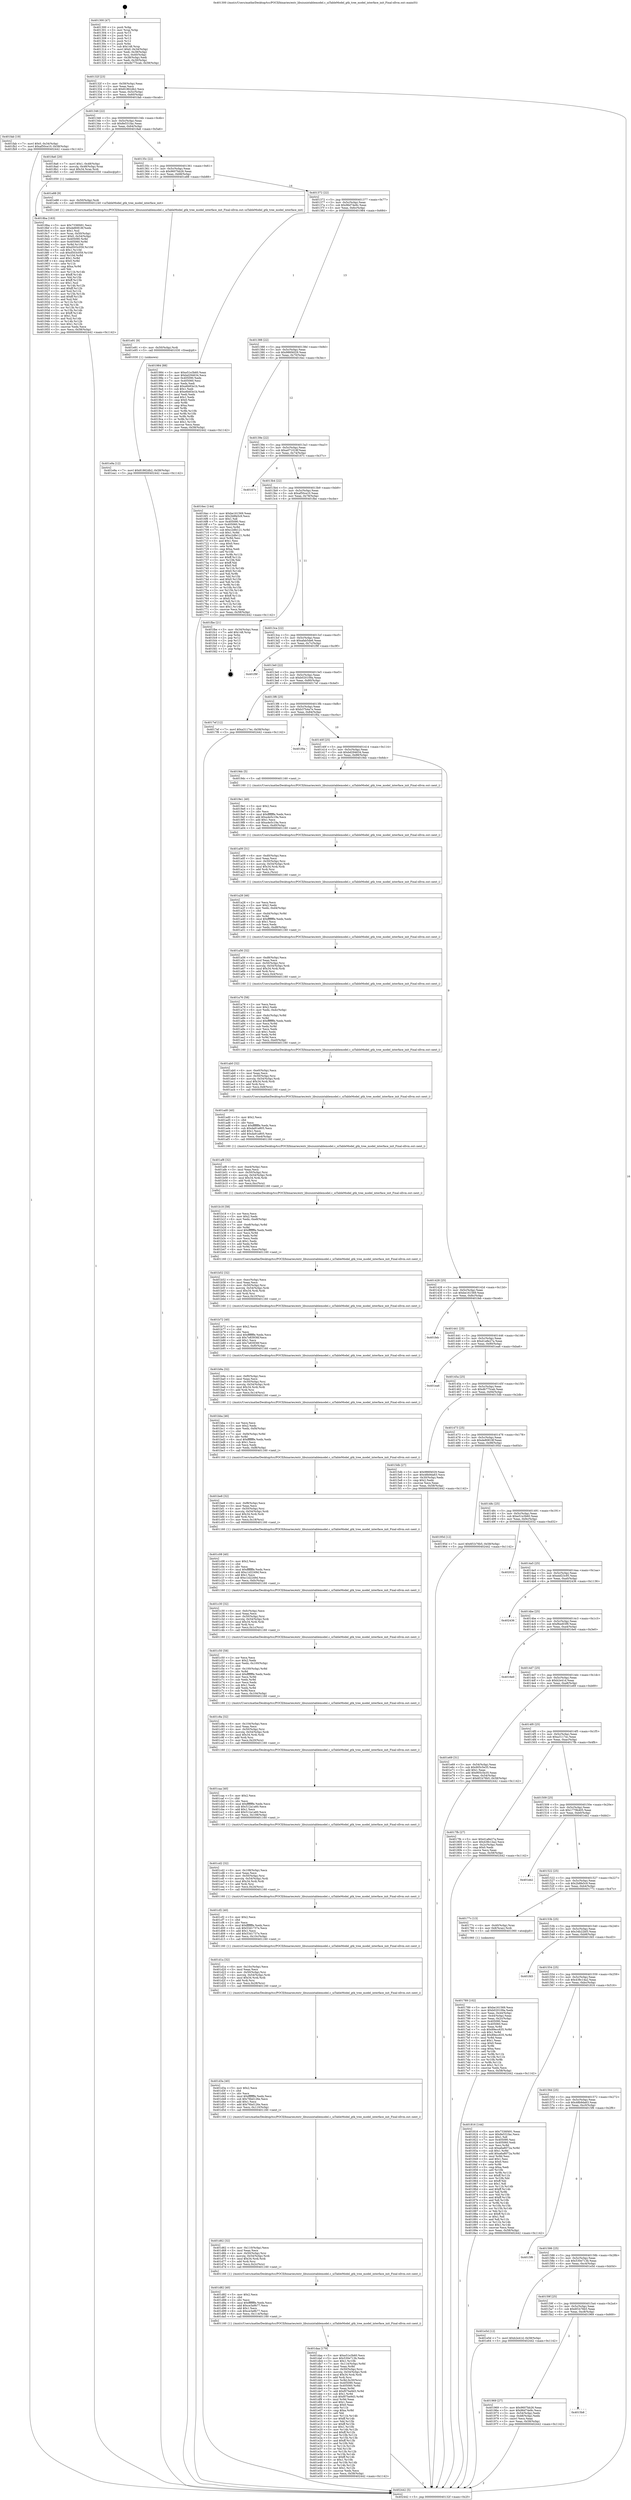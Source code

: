 digraph "0x401300" {
  label = "0x401300 (/mnt/c/Users/mathe/Desktop/tcc/POCII/binaries/extr_libuiunixtablemodel.c_uiTableModel_gtk_tree_model_interface_init_Final-ollvm.out::main(0))"
  labelloc = "t"
  node[shape=record]

  Entry [label="",width=0.3,height=0.3,shape=circle,fillcolor=black,style=filled]
  "0x40132f" [label="{
     0x40132f [23]\l
     | [instrs]\l
     &nbsp;&nbsp;0x40132f \<+3\>: mov -0x58(%rbp),%eax\l
     &nbsp;&nbsp;0x401332 \<+2\>: mov %eax,%ecx\l
     &nbsp;&nbsp;0x401334 \<+6\>: sub $0x81862db2,%ecx\l
     &nbsp;&nbsp;0x40133a \<+3\>: mov %eax,-0x5c(%rbp)\l
     &nbsp;&nbsp;0x40133d \<+3\>: mov %ecx,-0x60(%rbp)\l
     &nbsp;&nbsp;0x401340 \<+6\>: je 0000000000401fab \<main+0xcab\>\l
  }"]
  "0x401fab" [label="{
     0x401fab [19]\l
     | [instrs]\l
     &nbsp;&nbsp;0x401fab \<+7\>: movl $0x0,-0x34(%rbp)\l
     &nbsp;&nbsp;0x401fb2 \<+7\>: movl $0xaf50ce10,-0x58(%rbp)\l
     &nbsp;&nbsp;0x401fb9 \<+5\>: jmp 0000000000402442 \<main+0x1142\>\l
  }"]
  "0x401346" [label="{
     0x401346 [22]\l
     | [instrs]\l
     &nbsp;&nbsp;0x401346 \<+5\>: jmp 000000000040134b \<main+0x4b\>\l
     &nbsp;&nbsp;0x40134b \<+3\>: mov -0x5c(%rbp),%eax\l
     &nbsp;&nbsp;0x40134e \<+5\>: sub $0x8e531fac,%eax\l
     &nbsp;&nbsp;0x401353 \<+3\>: mov %eax,-0x64(%rbp)\l
     &nbsp;&nbsp;0x401356 \<+6\>: je 00000000004018a6 \<main+0x5a6\>\l
  }"]
  Exit [label="",width=0.3,height=0.3,shape=circle,fillcolor=black,style=filled,peripheries=2]
  "0x4018a6" [label="{
     0x4018a6 [20]\l
     | [instrs]\l
     &nbsp;&nbsp;0x4018a6 \<+7\>: movl $0x1,-0x48(%rbp)\l
     &nbsp;&nbsp;0x4018ad \<+4\>: movslq -0x48(%rbp),%rax\l
     &nbsp;&nbsp;0x4018b1 \<+4\>: imul $0x34,%rax,%rdi\l
     &nbsp;&nbsp;0x4018b5 \<+5\>: call 0000000000401050 \<malloc@plt\>\l
     | [calls]\l
     &nbsp;&nbsp;0x401050 \{1\} (unknown)\l
  }"]
  "0x40135c" [label="{
     0x40135c [22]\l
     | [instrs]\l
     &nbsp;&nbsp;0x40135c \<+5\>: jmp 0000000000401361 \<main+0x61\>\l
     &nbsp;&nbsp;0x401361 \<+3\>: mov -0x5c(%rbp),%eax\l
     &nbsp;&nbsp;0x401364 \<+5\>: sub $0x9607bb26,%eax\l
     &nbsp;&nbsp;0x401369 \<+3\>: mov %eax,-0x68(%rbp)\l
     &nbsp;&nbsp;0x40136c \<+6\>: je 0000000000401e88 \<main+0xb88\>\l
  }"]
  "0x401e9a" [label="{
     0x401e9a [12]\l
     | [instrs]\l
     &nbsp;&nbsp;0x401e9a \<+7\>: movl $0x81862db2,-0x58(%rbp)\l
     &nbsp;&nbsp;0x401ea1 \<+5\>: jmp 0000000000402442 \<main+0x1142\>\l
  }"]
  "0x401e88" [label="{
     0x401e88 [9]\l
     | [instrs]\l
     &nbsp;&nbsp;0x401e88 \<+4\>: mov -0x50(%rbp),%rdi\l
     &nbsp;&nbsp;0x401e8c \<+5\>: call 0000000000401240 \<uiTableModel_gtk_tree_model_interface_init\>\l
     | [calls]\l
     &nbsp;&nbsp;0x401240 \{1\} (/mnt/c/Users/mathe/Desktop/tcc/POCII/binaries/extr_libuiunixtablemodel.c_uiTableModel_gtk_tree_model_interface_init_Final-ollvm.out::uiTableModel_gtk_tree_model_interface_init)\l
  }"]
  "0x401372" [label="{
     0x401372 [22]\l
     | [instrs]\l
     &nbsp;&nbsp;0x401372 \<+5\>: jmp 0000000000401377 \<main+0x77\>\l
     &nbsp;&nbsp;0x401377 \<+3\>: mov -0x5c(%rbp),%eax\l
     &nbsp;&nbsp;0x40137a \<+5\>: sub $0x96d74e9c,%eax\l
     &nbsp;&nbsp;0x40137f \<+3\>: mov %eax,-0x6c(%rbp)\l
     &nbsp;&nbsp;0x401382 \<+6\>: je 0000000000401984 \<main+0x684\>\l
  }"]
  "0x401e91" [label="{
     0x401e91 [9]\l
     | [instrs]\l
     &nbsp;&nbsp;0x401e91 \<+4\>: mov -0x50(%rbp),%rdi\l
     &nbsp;&nbsp;0x401e95 \<+5\>: call 0000000000401030 \<free@plt\>\l
     | [calls]\l
     &nbsp;&nbsp;0x401030 \{1\} (unknown)\l
  }"]
  "0x401984" [label="{
     0x401984 [88]\l
     | [instrs]\l
     &nbsp;&nbsp;0x401984 \<+5\>: mov $0xe51e3b60,%eax\l
     &nbsp;&nbsp;0x401989 \<+5\>: mov $0xbd294634,%ecx\l
     &nbsp;&nbsp;0x40198e \<+7\>: mov 0x405090,%edx\l
     &nbsp;&nbsp;0x401995 \<+7\>: mov 0x405060,%esi\l
     &nbsp;&nbsp;0x40199c \<+2\>: mov %edx,%edi\l
     &nbsp;&nbsp;0x40199e \<+6\>: add $0xe6b83e1b,%edi\l
     &nbsp;&nbsp;0x4019a4 \<+3\>: sub $0x1,%edi\l
     &nbsp;&nbsp;0x4019a7 \<+6\>: sub $0xe6b83e1b,%edi\l
     &nbsp;&nbsp;0x4019ad \<+3\>: imul %edi,%edx\l
     &nbsp;&nbsp;0x4019b0 \<+3\>: and $0x1,%edx\l
     &nbsp;&nbsp;0x4019b3 \<+3\>: cmp $0x0,%edx\l
     &nbsp;&nbsp;0x4019b6 \<+4\>: sete %r8b\l
     &nbsp;&nbsp;0x4019ba \<+3\>: cmp $0xa,%esi\l
     &nbsp;&nbsp;0x4019bd \<+4\>: setl %r9b\l
     &nbsp;&nbsp;0x4019c1 \<+3\>: mov %r8b,%r10b\l
     &nbsp;&nbsp;0x4019c4 \<+3\>: and %r9b,%r10b\l
     &nbsp;&nbsp;0x4019c7 \<+3\>: xor %r9b,%r8b\l
     &nbsp;&nbsp;0x4019ca \<+3\>: or %r8b,%r10b\l
     &nbsp;&nbsp;0x4019cd \<+4\>: test $0x1,%r10b\l
     &nbsp;&nbsp;0x4019d1 \<+3\>: cmovne %ecx,%eax\l
     &nbsp;&nbsp;0x4019d4 \<+3\>: mov %eax,-0x58(%rbp)\l
     &nbsp;&nbsp;0x4019d7 \<+5\>: jmp 0000000000402442 \<main+0x1142\>\l
  }"]
  "0x401388" [label="{
     0x401388 [22]\l
     | [instrs]\l
     &nbsp;&nbsp;0x401388 \<+5\>: jmp 000000000040138d \<main+0x8d\>\l
     &nbsp;&nbsp;0x40138d \<+3\>: mov -0x5c(%rbp),%eax\l
     &nbsp;&nbsp;0x401390 \<+5\>: sub $0x986f4029,%eax\l
     &nbsp;&nbsp;0x401395 \<+3\>: mov %eax,-0x70(%rbp)\l
     &nbsp;&nbsp;0x401398 \<+6\>: je 00000000004016ec \<main+0x3ec\>\l
  }"]
  "0x401daa" [label="{
     0x401daa [179]\l
     | [instrs]\l
     &nbsp;&nbsp;0x401daa \<+5\>: mov $0xe51e3b60,%ecx\l
     &nbsp;&nbsp;0x401daf \<+5\>: mov $0x530e713b,%edx\l
     &nbsp;&nbsp;0x401db4 \<+3\>: mov $0x1,%r10b\l
     &nbsp;&nbsp;0x401db7 \<+7\>: mov -0x114(%rbp),%r8d\l
     &nbsp;&nbsp;0x401dbe \<+4\>: imul %eax,%r8d\l
     &nbsp;&nbsp;0x401dc2 \<+4\>: mov -0x50(%rbp),%rsi\l
     &nbsp;&nbsp;0x401dc6 \<+4\>: movslq -0x54(%rbp),%rdi\l
     &nbsp;&nbsp;0x401dca \<+4\>: imul $0x34,%rdi,%rdi\l
     &nbsp;&nbsp;0x401dce \<+3\>: add %rdi,%rsi\l
     &nbsp;&nbsp;0x401dd1 \<+4\>: mov %r8d,0x30(%rsi)\l
     &nbsp;&nbsp;0x401dd5 \<+7\>: mov 0x405090,%eax\l
     &nbsp;&nbsp;0x401ddc \<+8\>: mov 0x405060,%r8d\l
     &nbsp;&nbsp;0x401de4 \<+3\>: mov %eax,%r9d\l
     &nbsp;&nbsp;0x401de7 \<+7\>: add $0xf07be9d3,%r9d\l
     &nbsp;&nbsp;0x401dee \<+4\>: sub $0x1,%r9d\l
     &nbsp;&nbsp;0x401df2 \<+7\>: sub $0xf07be9d3,%r9d\l
     &nbsp;&nbsp;0x401df9 \<+4\>: imul %r9d,%eax\l
     &nbsp;&nbsp;0x401dfd \<+3\>: and $0x1,%eax\l
     &nbsp;&nbsp;0x401e00 \<+3\>: cmp $0x0,%eax\l
     &nbsp;&nbsp;0x401e03 \<+4\>: sete %r11b\l
     &nbsp;&nbsp;0x401e07 \<+4\>: cmp $0xa,%r8d\l
     &nbsp;&nbsp;0x401e0b \<+3\>: setl %bl\l
     &nbsp;&nbsp;0x401e0e \<+3\>: mov %r11b,%r14b\l
     &nbsp;&nbsp;0x401e11 \<+4\>: xor $0xff,%r14b\l
     &nbsp;&nbsp;0x401e15 \<+3\>: mov %bl,%r15b\l
     &nbsp;&nbsp;0x401e18 \<+4\>: xor $0xff,%r15b\l
     &nbsp;&nbsp;0x401e1c \<+4\>: xor $0x1,%r10b\l
     &nbsp;&nbsp;0x401e20 \<+3\>: mov %r14b,%r12b\l
     &nbsp;&nbsp;0x401e23 \<+4\>: and $0xff,%r12b\l
     &nbsp;&nbsp;0x401e27 \<+3\>: and %r10b,%r11b\l
     &nbsp;&nbsp;0x401e2a \<+3\>: mov %r15b,%r13b\l
     &nbsp;&nbsp;0x401e2d \<+4\>: and $0xff,%r13b\l
     &nbsp;&nbsp;0x401e31 \<+3\>: and %r10b,%bl\l
     &nbsp;&nbsp;0x401e34 \<+3\>: or %r11b,%r12b\l
     &nbsp;&nbsp;0x401e37 \<+3\>: or %bl,%r13b\l
     &nbsp;&nbsp;0x401e3a \<+3\>: xor %r13b,%r12b\l
     &nbsp;&nbsp;0x401e3d \<+3\>: or %r15b,%r14b\l
     &nbsp;&nbsp;0x401e40 \<+4\>: xor $0xff,%r14b\l
     &nbsp;&nbsp;0x401e44 \<+4\>: or $0x1,%r10b\l
     &nbsp;&nbsp;0x401e48 \<+3\>: and %r10b,%r14b\l
     &nbsp;&nbsp;0x401e4b \<+3\>: or %r14b,%r12b\l
     &nbsp;&nbsp;0x401e4e \<+4\>: test $0x1,%r12b\l
     &nbsp;&nbsp;0x401e52 \<+3\>: cmovne %edx,%ecx\l
     &nbsp;&nbsp;0x401e55 \<+3\>: mov %ecx,-0x58(%rbp)\l
     &nbsp;&nbsp;0x401e58 \<+5\>: jmp 0000000000402442 \<main+0x1142\>\l
  }"]
  "0x4016ec" [label="{
     0x4016ec [144]\l
     | [instrs]\l
     &nbsp;&nbsp;0x4016ec \<+5\>: mov $0xbe161569,%eax\l
     &nbsp;&nbsp;0x4016f1 \<+5\>: mov $0x2b8fe5c9,%ecx\l
     &nbsp;&nbsp;0x4016f6 \<+2\>: mov $0x1,%dl\l
     &nbsp;&nbsp;0x4016f8 \<+7\>: mov 0x405090,%esi\l
     &nbsp;&nbsp;0x4016ff \<+7\>: mov 0x405060,%edi\l
     &nbsp;&nbsp;0x401706 \<+3\>: mov %esi,%r8d\l
     &nbsp;&nbsp;0x401709 \<+7\>: sub $0xc2dfe121,%r8d\l
     &nbsp;&nbsp;0x401710 \<+4\>: sub $0x1,%r8d\l
     &nbsp;&nbsp;0x401714 \<+7\>: add $0xc2dfe121,%r8d\l
     &nbsp;&nbsp;0x40171b \<+4\>: imul %r8d,%esi\l
     &nbsp;&nbsp;0x40171f \<+3\>: and $0x1,%esi\l
     &nbsp;&nbsp;0x401722 \<+3\>: cmp $0x0,%esi\l
     &nbsp;&nbsp;0x401725 \<+4\>: sete %r9b\l
     &nbsp;&nbsp;0x401729 \<+3\>: cmp $0xa,%edi\l
     &nbsp;&nbsp;0x40172c \<+4\>: setl %r10b\l
     &nbsp;&nbsp;0x401730 \<+3\>: mov %r9b,%r11b\l
     &nbsp;&nbsp;0x401733 \<+4\>: xor $0xff,%r11b\l
     &nbsp;&nbsp;0x401737 \<+3\>: mov %r10b,%bl\l
     &nbsp;&nbsp;0x40173a \<+3\>: xor $0xff,%bl\l
     &nbsp;&nbsp;0x40173d \<+3\>: xor $0x0,%dl\l
     &nbsp;&nbsp;0x401740 \<+3\>: mov %r11b,%r14b\l
     &nbsp;&nbsp;0x401743 \<+4\>: and $0x0,%r14b\l
     &nbsp;&nbsp;0x401747 \<+3\>: and %dl,%r9b\l
     &nbsp;&nbsp;0x40174a \<+3\>: mov %bl,%r15b\l
     &nbsp;&nbsp;0x40174d \<+4\>: and $0x0,%r15b\l
     &nbsp;&nbsp;0x401751 \<+3\>: and %dl,%r10b\l
     &nbsp;&nbsp;0x401754 \<+3\>: or %r9b,%r14b\l
     &nbsp;&nbsp;0x401757 \<+3\>: or %r10b,%r15b\l
     &nbsp;&nbsp;0x40175a \<+3\>: xor %r15b,%r14b\l
     &nbsp;&nbsp;0x40175d \<+3\>: or %bl,%r11b\l
     &nbsp;&nbsp;0x401760 \<+4\>: xor $0xff,%r11b\l
     &nbsp;&nbsp;0x401764 \<+3\>: or $0x0,%dl\l
     &nbsp;&nbsp;0x401767 \<+3\>: and %dl,%r11b\l
     &nbsp;&nbsp;0x40176a \<+3\>: or %r11b,%r14b\l
     &nbsp;&nbsp;0x40176d \<+4\>: test $0x1,%r14b\l
     &nbsp;&nbsp;0x401771 \<+3\>: cmovne %ecx,%eax\l
     &nbsp;&nbsp;0x401774 \<+3\>: mov %eax,-0x58(%rbp)\l
     &nbsp;&nbsp;0x401777 \<+5\>: jmp 0000000000402442 \<main+0x1142\>\l
  }"]
  "0x40139e" [label="{
     0x40139e [22]\l
     | [instrs]\l
     &nbsp;&nbsp;0x40139e \<+5\>: jmp 00000000004013a3 \<main+0xa3\>\l
     &nbsp;&nbsp;0x4013a3 \<+3\>: mov -0x5c(%rbp),%eax\l
     &nbsp;&nbsp;0x4013a6 \<+5\>: sub $0xa071018f,%eax\l
     &nbsp;&nbsp;0x4013ab \<+3\>: mov %eax,-0x74(%rbp)\l
     &nbsp;&nbsp;0x4013ae \<+6\>: je 000000000040167c \<main+0x37c\>\l
  }"]
  "0x401d82" [label="{
     0x401d82 [40]\l
     | [instrs]\l
     &nbsp;&nbsp;0x401d82 \<+5\>: mov $0x2,%ecx\l
     &nbsp;&nbsp;0x401d87 \<+1\>: cltd\l
     &nbsp;&nbsp;0x401d88 \<+2\>: idiv %ecx\l
     &nbsp;&nbsp;0x401d8a \<+6\>: imul $0xfffffffe,%edx,%ecx\l
     &nbsp;&nbsp;0x401d90 \<+6\>: add $0xce3a9b77,%ecx\l
     &nbsp;&nbsp;0x401d96 \<+3\>: add $0x1,%ecx\l
     &nbsp;&nbsp;0x401d99 \<+6\>: sub $0xce3a9b77,%ecx\l
     &nbsp;&nbsp;0x401d9f \<+6\>: mov %ecx,-0x114(%rbp)\l
     &nbsp;&nbsp;0x401da5 \<+5\>: call 0000000000401160 \<next_i\>\l
     | [calls]\l
     &nbsp;&nbsp;0x401160 \{1\} (/mnt/c/Users/mathe/Desktop/tcc/POCII/binaries/extr_libuiunixtablemodel.c_uiTableModel_gtk_tree_model_interface_init_Final-ollvm.out::next_i)\l
  }"]
  "0x40167c" [label="{
     0x40167c\l
  }", style=dashed]
  "0x4013b4" [label="{
     0x4013b4 [22]\l
     | [instrs]\l
     &nbsp;&nbsp;0x4013b4 \<+5\>: jmp 00000000004013b9 \<main+0xb9\>\l
     &nbsp;&nbsp;0x4013b9 \<+3\>: mov -0x5c(%rbp),%eax\l
     &nbsp;&nbsp;0x4013bc \<+5\>: sub $0xaf50ce10,%eax\l
     &nbsp;&nbsp;0x4013c1 \<+3\>: mov %eax,-0x78(%rbp)\l
     &nbsp;&nbsp;0x4013c4 \<+6\>: je 0000000000401fbe \<main+0xcbe\>\l
  }"]
  "0x401d62" [label="{
     0x401d62 [32]\l
     | [instrs]\l
     &nbsp;&nbsp;0x401d62 \<+6\>: mov -0x110(%rbp),%ecx\l
     &nbsp;&nbsp;0x401d68 \<+3\>: imul %eax,%ecx\l
     &nbsp;&nbsp;0x401d6b \<+4\>: mov -0x50(%rbp),%rsi\l
     &nbsp;&nbsp;0x401d6f \<+4\>: movslq -0x54(%rbp),%rdi\l
     &nbsp;&nbsp;0x401d73 \<+4\>: imul $0x34,%rdi,%rdi\l
     &nbsp;&nbsp;0x401d77 \<+3\>: add %rdi,%rsi\l
     &nbsp;&nbsp;0x401d7a \<+3\>: mov %ecx,0x2c(%rsi)\l
     &nbsp;&nbsp;0x401d7d \<+5\>: call 0000000000401160 \<next_i\>\l
     | [calls]\l
     &nbsp;&nbsp;0x401160 \{1\} (/mnt/c/Users/mathe/Desktop/tcc/POCII/binaries/extr_libuiunixtablemodel.c_uiTableModel_gtk_tree_model_interface_init_Final-ollvm.out::next_i)\l
  }"]
  "0x401fbe" [label="{
     0x401fbe [21]\l
     | [instrs]\l
     &nbsp;&nbsp;0x401fbe \<+3\>: mov -0x34(%rbp),%eax\l
     &nbsp;&nbsp;0x401fc1 \<+7\>: add $0x148,%rsp\l
     &nbsp;&nbsp;0x401fc8 \<+1\>: pop %rbx\l
     &nbsp;&nbsp;0x401fc9 \<+2\>: pop %r12\l
     &nbsp;&nbsp;0x401fcb \<+2\>: pop %r13\l
     &nbsp;&nbsp;0x401fcd \<+2\>: pop %r14\l
     &nbsp;&nbsp;0x401fcf \<+2\>: pop %r15\l
     &nbsp;&nbsp;0x401fd1 \<+1\>: pop %rbp\l
     &nbsp;&nbsp;0x401fd2 \<+1\>: ret\l
  }"]
  "0x4013ca" [label="{
     0x4013ca [22]\l
     | [instrs]\l
     &nbsp;&nbsp;0x4013ca \<+5\>: jmp 00000000004013cf \<main+0xcf\>\l
     &nbsp;&nbsp;0x4013cf \<+3\>: mov -0x5c(%rbp),%eax\l
     &nbsp;&nbsp;0x4013d2 \<+5\>: sub $0xafab5de6,%eax\l
     &nbsp;&nbsp;0x4013d7 \<+3\>: mov %eax,-0x7c(%rbp)\l
     &nbsp;&nbsp;0x4013da \<+6\>: je 0000000000401f9f \<main+0xc9f\>\l
  }"]
  "0x401d3a" [label="{
     0x401d3a [40]\l
     | [instrs]\l
     &nbsp;&nbsp;0x401d3a \<+5\>: mov $0x2,%ecx\l
     &nbsp;&nbsp;0x401d3f \<+1\>: cltd\l
     &nbsp;&nbsp;0x401d40 \<+2\>: idiv %ecx\l
     &nbsp;&nbsp;0x401d42 \<+6\>: imul $0xfffffffe,%edx,%ecx\l
     &nbsp;&nbsp;0x401d48 \<+6\>: sub $0x76bd126e,%ecx\l
     &nbsp;&nbsp;0x401d4e \<+3\>: add $0x1,%ecx\l
     &nbsp;&nbsp;0x401d51 \<+6\>: add $0x76bd126e,%ecx\l
     &nbsp;&nbsp;0x401d57 \<+6\>: mov %ecx,-0x110(%rbp)\l
     &nbsp;&nbsp;0x401d5d \<+5\>: call 0000000000401160 \<next_i\>\l
     | [calls]\l
     &nbsp;&nbsp;0x401160 \{1\} (/mnt/c/Users/mathe/Desktop/tcc/POCII/binaries/extr_libuiunixtablemodel.c_uiTableModel_gtk_tree_model_interface_init_Final-ollvm.out::next_i)\l
  }"]
  "0x401f9f" [label="{
     0x401f9f\l
  }", style=dashed]
  "0x4013e0" [label="{
     0x4013e0 [22]\l
     | [instrs]\l
     &nbsp;&nbsp;0x4013e0 \<+5\>: jmp 00000000004013e5 \<main+0xe5\>\l
     &nbsp;&nbsp;0x4013e5 \<+3\>: mov -0x5c(%rbp),%eax\l
     &nbsp;&nbsp;0x4013e8 \<+5\>: sub $0xb020109a,%eax\l
     &nbsp;&nbsp;0x4013ed \<+3\>: mov %eax,-0x80(%rbp)\l
     &nbsp;&nbsp;0x4013f0 \<+6\>: je 00000000004017ef \<main+0x4ef\>\l
  }"]
  "0x401d1a" [label="{
     0x401d1a [32]\l
     | [instrs]\l
     &nbsp;&nbsp;0x401d1a \<+6\>: mov -0x10c(%rbp),%ecx\l
     &nbsp;&nbsp;0x401d20 \<+3\>: imul %eax,%ecx\l
     &nbsp;&nbsp;0x401d23 \<+4\>: mov -0x50(%rbp),%rsi\l
     &nbsp;&nbsp;0x401d27 \<+4\>: movslq -0x54(%rbp),%rdi\l
     &nbsp;&nbsp;0x401d2b \<+4\>: imul $0x34,%rdi,%rdi\l
     &nbsp;&nbsp;0x401d2f \<+3\>: add %rdi,%rsi\l
     &nbsp;&nbsp;0x401d32 \<+3\>: mov %ecx,0x28(%rsi)\l
     &nbsp;&nbsp;0x401d35 \<+5\>: call 0000000000401160 \<next_i\>\l
     | [calls]\l
     &nbsp;&nbsp;0x401160 \{1\} (/mnt/c/Users/mathe/Desktop/tcc/POCII/binaries/extr_libuiunixtablemodel.c_uiTableModel_gtk_tree_model_interface_init_Final-ollvm.out::next_i)\l
  }"]
  "0x4017ef" [label="{
     0x4017ef [12]\l
     | [instrs]\l
     &nbsp;&nbsp;0x4017ef \<+7\>: movl $0xa3117ec,-0x58(%rbp)\l
     &nbsp;&nbsp;0x4017f6 \<+5\>: jmp 0000000000402442 \<main+0x1142\>\l
  }"]
  "0x4013f6" [label="{
     0x4013f6 [25]\l
     | [instrs]\l
     &nbsp;&nbsp;0x4013f6 \<+5\>: jmp 00000000004013fb \<main+0xfb\>\l
     &nbsp;&nbsp;0x4013fb \<+3\>: mov -0x5c(%rbp),%eax\l
     &nbsp;&nbsp;0x4013fe \<+5\>: sub $0xb37b4a7e,%eax\l
     &nbsp;&nbsp;0x401403 \<+6\>: mov %eax,-0x84(%rbp)\l
     &nbsp;&nbsp;0x401409 \<+6\>: je 0000000000401f0a \<main+0xc0a\>\l
  }"]
  "0x401cf2" [label="{
     0x401cf2 [40]\l
     | [instrs]\l
     &nbsp;&nbsp;0x401cf2 \<+5\>: mov $0x2,%ecx\l
     &nbsp;&nbsp;0x401cf7 \<+1\>: cltd\l
     &nbsp;&nbsp;0x401cf8 \<+2\>: idiv %ecx\l
     &nbsp;&nbsp;0x401cfa \<+6\>: imul $0xfffffffe,%edx,%ecx\l
     &nbsp;&nbsp;0x401d00 \<+6\>: sub $0x53d1737e,%ecx\l
     &nbsp;&nbsp;0x401d06 \<+3\>: add $0x1,%ecx\l
     &nbsp;&nbsp;0x401d09 \<+6\>: add $0x53d1737e,%ecx\l
     &nbsp;&nbsp;0x401d0f \<+6\>: mov %ecx,-0x10c(%rbp)\l
     &nbsp;&nbsp;0x401d15 \<+5\>: call 0000000000401160 \<next_i\>\l
     | [calls]\l
     &nbsp;&nbsp;0x401160 \{1\} (/mnt/c/Users/mathe/Desktop/tcc/POCII/binaries/extr_libuiunixtablemodel.c_uiTableModel_gtk_tree_model_interface_init_Final-ollvm.out::next_i)\l
  }"]
  "0x401f0a" [label="{
     0x401f0a\l
  }", style=dashed]
  "0x40140f" [label="{
     0x40140f [25]\l
     | [instrs]\l
     &nbsp;&nbsp;0x40140f \<+5\>: jmp 0000000000401414 \<main+0x114\>\l
     &nbsp;&nbsp;0x401414 \<+3\>: mov -0x5c(%rbp),%eax\l
     &nbsp;&nbsp;0x401417 \<+5\>: sub $0xbd294634,%eax\l
     &nbsp;&nbsp;0x40141c \<+6\>: mov %eax,-0x88(%rbp)\l
     &nbsp;&nbsp;0x401422 \<+6\>: je 00000000004019dc \<main+0x6dc\>\l
  }"]
  "0x401cd2" [label="{
     0x401cd2 [32]\l
     | [instrs]\l
     &nbsp;&nbsp;0x401cd2 \<+6\>: mov -0x108(%rbp),%ecx\l
     &nbsp;&nbsp;0x401cd8 \<+3\>: imul %eax,%ecx\l
     &nbsp;&nbsp;0x401cdb \<+4\>: mov -0x50(%rbp),%rsi\l
     &nbsp;&nbsp;0x401cdf \<+4\>: movslq -0x54(%rbp),%rdi\l
     &nbsp;&nbsp;0x401ce3 \<+4\>: imul $0x34,%rdi,%rdi\l
     &nbsp;&nbsp;0x401ce7 \<+3\>: add %rdi,%rsi\l
     &nbsp;&nbsp;0x401cea \<+3\>: mov %ecx,0x24(%rsi)\l
     &nbsp;&nbsp;0x401ced \<+5\>: call 0000000000401160 \<next_i\>\l
     | [calls]\l
     &nbsp;&nbsp;0x401160 \{1\} (/mnt/c/Users/mathe/Desktop/tcc/POCII/binaries/extr_libuiunixtablemodel.c_uiTableModel_gtk_tree_model_interface_init_Final-ollvm.out::next_i)\l
  }"]
  "0x4019dc" [label="{
     0x4019dc [5]\l
     | [instrs]\l
     &nbsp;&nbsp;0x4019dc \<+5\>: call 0000000000401160 \<next_i\>\l
     | [calls]\l
     &nbsp;&nbsp;0x401160 \{1\} (/mnt/c/Users/mathe/Desktop/tcc/POCII/binaries/extr_libuiunixtablemodel.c_uiTableModel_gtk_tree_model_interface_init_Final-ollvm.out::next_i)\l
  }"]
  "0x401428" [label="{
     0x401428 [25]\l
     | [instrs]\l
     &nbsp;&nbsp;0x401428 \<+5\>: jmp 000000000040142d \<main+0x12d\>\l
     &nbsp;&nbsp;0x40142d \<+3\>: mov -0x5c(%rbp),%eax\l
     &nbsp;&nbsp;0x401430 \<+5\>: sub $0xbe161569,%eax\l
     &nbsp;&nbsp;0x401435 \<+6\>: mov %eax,-0x8c(%rbp)\l
     &nbsp;&nbsp;0x40143b \<+6\>: je 0000000000401feb \<main+0xceb\>\l
  }"]
  "0x401caa" [label="{
     0x401caa [40]\l
     | [instrs]\l
     &nbsp;&nbsp;0x401caa \<+5\>: mov $0x2,%ecx\l
     &nbsp;&nbsp;0x401caf \<+1\>: cltd\l
     &nbsp;&nbsp;0x401cb0 \<+2\>: idiv %ecx\l
     &nbsp;&nbsp;0x401cb2 \<+6\>: imul $0xfffffffe,%edx,%ecx\l
     &nbsp;&nbsp;0x401cb8 \<+6\>: sub $0x512a1a60,%ecx\l
     &nbsp;&nbsp;0x401cbe \<+3\>: add $0x1,%ecx\l
     &nbsp;&nbsp;0x401cc1 \<+6\>: add $0x512a1a60,%ecx\l
     &nbsp;&nbsp;0x401cc7 \<+6\>: mov %ecx,-0x108(%rbp)\l
     &nbsp;&nbsp;0x401ccd \<+5\>: call 0000000000401160 \<next_i\>\l
     | [calls]\l
     &nbsp;&nbsp;0x401160 \{1\} (/mnt/c/Users/mathe/Desktop/tcc/POCII/binaries/extr_libuiunixtablemodel.c_uiTableModel_gtk_tree_model_interface_init_Final-ollvm.out::next_i)\l
  }"]
  "0x401feb" [label="{
     0x401feb\l
  }", style=dashed]
  "0x401441" [label="{
     0x401441 [25]\l
     | [instrs]\l
     &nbsp;&nbsp;0x401441 \<+5\>: jmp 0000000000401446 \<main+0x146\>\l
     &nbsp;&nbsp;0x401446 \<+3\>: mov -0x5c(%rbp),%eax\l
     &nbsp;&nbsp;0x401449 \<+5\>: sub $0xd1a8e27a,%eax\l
     &nbsp;&nbsp;0x40144e \<+6\>: mov %eax,-0x90(%rbp)\l
     &nbsp;&nbsp;0x401454 \<+6\>: je 0000000000401ea6 \<main+0xba6\>\l
  }"]
  "0x401c8a" [label="{
     0x401c8a [32]\l
     | [instrs]\l
     &nbsp;&nbsp;0x401c8a \<+6\>: mov -0x104(%rbp),%ecx\l
     &nbsp;&nbsp;0x401c90 \<+3\>: imul %eax,%ecx\l
     &nbsp;&nbsp;0x401c93 \<+4\>: mov -0x50(%rbp),%rsi\l
     &nbsp;&nbsp;0x401c97 \<+4\>: movslq -0x54(%rbp),%rdi\l
     &nbsp;&nbsp;0x401c9b \<+4\>: imul $0x34,%rdi,%rdi\l
     &nbsp;&nbsp;0x401c9f \<+3\>: add %rdi,%rsi\l
     &nbsp;&nbsp;0x401ca2 \<+3\>: mov %ecx,0x20(%rsi)\l
     &nbsp;&nbsp;0x401ca5 \<+5\>: call 0000000000401160 \<next_i\>\l
     | [calls]\l
     &nbsp;&nbsp;0x401160 \{1\} (/mnt/c/Users/mathe/Desktop/tcc/POCII/binaries/extr_libuiunixtablemodel.c_uiTableModel_gtk_tree_model_interface_init_Final-ollvm.out::next_i)\l
  }"]
  "0x401ea6" [label="{
     0x401ea6\l
  }", style=dashed]
  "0x40145a" [label="{
     0x40145a [25]\l
     | [instrs]\l
     &nbsp;&nbsp;0x40145a \<+5\>: jmp 000000000040145f \<main+0x15f\>\l
     &nbsp;&nbsp;0x40145f \<+3\>: mov -0x5c(%rbp),%eax\l
     &nbsp;&nbsp;0x401462 \<+5\>: sub $0xdb775cab,%eax\l
     &nbsp;&nbsp;0x401467 \<+6\>: mov %eax,-0x94(%rbp)\l
     &nbsp;&nbsp;0x40146d \<+6\>: je 00000000004015db \<main+0x2db\>\l
  }"]
  "0x401c50" [label="{
     0x401c50 [58]\l
     | [instrs]\l
     &nbsp;&nbsp;0x401c50 \<+2\>: xor %ecx,%ecx\l
     &nbsp;&nbsp;0x401c52 \<+5\>: mov $0x2,%edx\l
     &nbsp;&nbsp;0x401c57 \<+6\>: mov %edx,-0x100(%rbp)\l
     &nbsp;&nbsp;0x401c5d \<+1\>: cltd\l
     &nbsp;&nbsp;0x401c5e \<+7\>: mov -0x100(%rbp),%r8d\l
     &nbsp;&nbsp;0x401c65 \<+3\>: idiv %r8d\l
     &nbsp;&nbsp;0x401c68 \<+6\>: imul $0xfffffffe,%edx,%edx\l
     &nbsp;&nbsp;0x401c6e \<+3\>: mov %ecx,%r9d\l
     &nbsp;&nbsp;0x401c71 \<+3\>: sub %edx,%r9d\l
     &nbsp;&nbsp;0x401c74 \<+2\>: mov %ecx,%edx\l
     &nbsp;&nbsp;0x401c76 \<+3\>: sub $0x1,%edx\l
     &nbsp;&nbsp;0x401c79 \<+3\>: add %edx,%r9d\l
     &nbsp;&nbsp;0x401c7c \<+3\>: sub %r9d,%ecx\l
     &nbsp;&nbsp;0x401c7f \<+6\>: mov %ecx,-0x104(%rbp)\l
     &nbsp;&nbsp;0x401c85 \<+5\>: call 0000000000401160 \<next_i\>\l
     | [calls]\l
     &nbsp;&nbsp;0x401160 \{1\} (/mnt/c/Users/mathe/Desktop/tcc/POCII/binaries/extr_libuiunixtablemodel.c_uiTableModel_gtk_tree_model_interface_init_Final-ollvm.out::next_i)\l
  }"]
  "0x4015db" [label="{
     0x4015db [27]\l
     | [instrs]\l
     &nbsp;&nbsp;0x4015db \<+5\>: mov $0x986f4029,%eax\l
     &nbsp;&nbsp;0x4015e0 \<+5\>: mov $0x48b9da63,%ecx\l
     &nbsp;&nbsp;0x4015e5 \<+3\>: mov -0x30(%rbp),%edx\l
     &nbsp;&nbsp;0x4015e8 \<+3\>: cmp $0x2,%edx\l
     &nbsp;&nbsp;0x4015eb \<+3\>: cmovne %ecx,%eax\l
     &nbsp;&nbsp;0x4015ee \<+3\>: mov %eax,-0x58(%rbp)\l
     &nbsp;&nbsp;0x4015f1 \<+5\>: jmp 0000000000402442 \<main+0x1142\>\l
  }"]
  "0x401473" [label="{
     0x401473 [25]\l
     | [instrs]\l
     &nbsp;&nbsp;0x401473 \<+5\>: jmp 0000000000401478 \<main+0x178\>\l
     &nbsp;&nbsp;0x401478 \<+3\>: mov -0x5c(%rbp),%eax\l
     &nbsp;&nbsp;0x40147b \<+5\>: sub $0xde80818f,%eax\l
     &nbsp;&nbsp;0x401480 \<+6\>: mov %eax,-0x98(%rbp)\l
     &nbsp;&nbsp;0x401486 \<+6\>: je 000000000040195d \<main+0x65d\>\l
  }"]
  "0x402442" [label="{
     0x402442 [5]\l
     | [instrs]\l
     &nbsp;&nbsp;0x402442 \<+5\>: jmp 000000000040132f \<main+0x2f\>\l
  }"]
  "0x401300" [label="{
     0x401300 [47]\l
     | [instrs]\l
     &nbsp;&nbsp;0x401300 \<+1\>: push %rbp\l
     &nbsp;&nbsp;0x401301 \<+3\>: mov %rsp,%rbp\l
     &nbsp;&nbsp;0x401304 \<+2\>: push %r15\l
     &nbsp;&nbsp;0x401306 \<+2\>: push %r14\l
     &nbsp;&nbsp;0x401308 \<+2\>: push %r13\l
     &nbsp;&nbsp;0x40130a \<+2\>: push %r12\l
     &nbsp;&nbsp;0x40130c \<+1\>: push %rbx\l
     &nbsp;&nbsp;0x40130d \<+7\>: sub $0x148,%rsp\l
     &nbsp;&nbsp;0x401314 \<+7\>: movl $0x0,-0x34(%rbp)\l
     &nbsp;&nbsp;0x40131b \<+3\>: mov %edi,-0x38(%rbp)\l
     &nbsp;&nbsp;0x40131e \<+4\>: mov %rsi,-0x40(%rbp)\l
     &nbsp;&nbsp;0x401322 \<+3\>: mov -0x38(%rbp),%edi\l
     &nbsp;&nbsp;0x401325 \<+3\>: mov %edi,-0x30(%rbp)\l
     &nbsp;&nbsp;0x401328 \<+7\>: movl $0xdb775cab,-0x58(%rbp)\l
  }"]
  "0x401c30" [label="{
     0x401c30 [32]\l
     | [instrs]\l
     &nbsp;&nbsp;0x401c30 \<+6\>: mov -0xfc(%rbp),%ecx\l
     &nbsp;&nbsp;0x401c36 \<+3\>: imul %eax,%ecx\l
     &nbsp;&nbsp;0x401c39 \<+4\>: mov -0x50(%rbp),%rsi\l
     &nbsp;&nbsp;0x401c3d \<+4\>: movslq -0x54(%rbp),%rdi\l
     &nbsp;&nbsp;0x401c41 \<+4\>: imul $0x34,%rdi,%rdi\l
     &nbsp;&nbsp;0x401c45 \<+3\>: add %rdi,%rsi\l
     &nbsp;&nbsp;0x401c48 \<+3\>: mov %ecx,0x1c(%rsi)\l
     &nbsp;&nbsp;0x401c4b \<+5\>: call 0000000000401160 \<next_i\>\l
     | [calls]\l
     &nbsp;&nbsp;0x401160 \{1\} (/mnt/c/Users/mathe/Desktop/tcc/POCII/binaries/extr_libuiunixtablemodel.c_uiTableModel_gtk_tree_model_interface_init_Final-ollvm.out::next_i)\l
  }"]
  "0x40195d" [label="{
     0x40195d [12]\l
     | [instrs]\l
     &nbsp;&nbsp;0x40195d \<+7\>: movl $0x6f1b76b5,-0x58(%rbp)\l
     &nbsp;&nbsp;0x401964 \<+5\>: jmp 0000000000402442 \<main+0x1142\>\l
  }"]
  "0x40148c" [label="{
     0x40148c [25]\l
     | [instrs]\l
     &nbsp;&nbsp;0x40148c \<+5\>: jmp 0000000000401491 \<main+0x191\>\l
     &nbsp;&nbsp;0x401491 \<+3\>: mov -0x5c(%rbp),%eax\l
     &nbsp;&nbsp;0x401494 \<+5\>: sub $0xe51e3b60,%eax\l
     &nbsp;&nbsp;0x401499 \<+6\>: mov %eax,-0x9c(%rbp)\l
     &nbsp;&nbsp;0x40149f \<+6\>: je 0000000000402032 \<main+0xd32\>\l
  }"]
  "0x401c08" [label="{
     0x401c08 [40]\l
     | [instrs]\l
     &nbsp;&nbsp;0x401c08 \<+5\>: mov $0x2,%ecx\l
     &nbsp;&nbsp;0x401c0d \<+1\>: cltd\l
     &nbsp;&nbsp;0x401c0e \<+2\>: idiv %ecx\l
     &nbsp;&nbsp;0x401c10 \<+6\>: imul $0xfffffffe,%edx,%ecx\l
     &nbsp;&nbsp;0x401c16 \<+6\>: add $0xc1d2249d,%ecx\l
     &nbsp;&nbsp;0x401c1c \<+3\>: add $0x1,%ecx\l
     &nbsp;&nbsp;0x401c1f \<+6\>: sub $0xc1d2249d,%ecx\l
     &nbsp;&nbsp;0x401c25 \<+6\>: mov %ecx,-0xfc(%rbp)\l
     &nbsp;&nbsp;0x401c2b \<+5\>: call 0000000000401160 \<next_i\>\l
     | [calls]\l
     &nbsp;&nbsp;0x401160 \{1\} (/mnt/c/Users/mathe/Desktop/tcc/POCII/binaries/extr_libuiunixtablemodel.c_uiTableModel_gtk_tree_model_interface_init_Final-ollvm.out::next_i)\l
  }"]
  "0x402032" [label="{
     0x402032\l
  }", style=dashed]
  "0x4014a5" [label="{
     0x4014a5 [25]\l
     | [instrs]\l
     &nbsp;&nbsp;0x4014a5 \<+5\>: jmp 00000000004014aa \<main+0x1aa\>\l
     &nbsp;&nbsp;0x4014aa \<+3\>: mov -0x5c(%rbp),%eax\l
     &nbsp;&nbsp;0x4014ad \<+5\>: sub $0xebf23c95,%eax\l
     &nbsp;&nbsp;0x4014b2 \<+6\>: mov %eax,-0xa0(%rbp)\l
     &nbsp;&nbsp;0x4014b8 \<+6\>: je 0000000000402436 \<main+0x1136\>\l
  }"]
  "0x401be8" [label="{
     0x401be8 [32]\l
     | [instrs]\l
     &nbsp;&nbsp;0x401be8 \<+6\>: mov -0xf8(%rbp),%ecx\l
     &nbsp;&nbsp;0x401bee \<+3\>: imul %eax,%ecx\l
     &nbsp;&nbsp;0x401bf1 \<+4\>: mov -0x50(%rbp),%rsi\l
     &nbsp;&nbsp;0x401bf5 \<+4\>: movslq -0x54(%rbp),%rdi\l
     &nbsp;&nbsp;0x401bf9 \<+4\>: imul $0x34,%rdi,%rdi\l
     &nbsp;&nbsp;0x401bfd \<+3\>: add %rdi,%rsi\l
     &nbsp;&nbsp;0x401c00 \<+3\>: mov %ecx,0x18(%rsi)\l
     &nbsp;&nbsp;0x401c03 \<+5\>: call 0000000000401160 \<next_i\>\l
     | [calls]\l
     &nbsp;&nbsp;0x401160 \{1\} (/mnt/c/Users/mathe/Desktop/tcc/POCII/binaries/extr_libuiunixtablemodel.c_uiTableModel_gtk_tree_model_interface_init_Final-ollvm.out::next_i)\l
  }"]
  "0x402436" [label="{
     0x402436\l
  }", style=dashed]
  "0x4014be" [label="{
     0x4014be [25]\l
     | [instrs]\l
     &nbsp;&nbsp;0x4014be \<+5\>: jmp 00000000004014c3 \<main+0x1c3\>\l
     &nbsp;&nbsp;0x4014c3 \<+3\>: mov -0x5c(%rbp),%eax\l
     &nbsp;&nbsp;0x4014c6 \<+5\>: sub $0xf6ed03f9,%eax\l
     &nbsp;&nbsp;0x4014cb \<+6\>: mov %eax,-0xa4(%rbp)\l
     &nbsp;&nbsp;0x4014d1 \<+6\>: je 00000000004016e0 \<main+0x3e0\>\l
  }"]
  "0x401bba" [label="{
     0x401bba [46]\l
     | [instrs]\l
     &nbsp;&nbsp;0x401bba \<+2\>: xor %ecx,%ecx\l
     &nbsp;&nbsp;0x401bbc \<+5\>: mov $0x2,%edx\l
     &nbsp;&nbsp;0x401bc1 \<+6\>: mov %edx,-0xf4(%rbp)\l
     &nbsp;&nbsp;0x401bc7 \<+1\>: cltd\l
     &nbsp;&nbsp;0x401bc8 \<+7\>: mov -0xf4(%rbp),%r8d\l
     &nbsp;&nbsp;0x401bcf \<+3\>: idiv %r8d\l
     &nbsp;&nbsp;0x401bd2 \<+6\>: imul $0xfffffffe,%edx,%edx\l
     &nbsp;&nbsp;0x401bd8 \<+3\>: sub $0x1,%ecx\l
     &nbsp;&nbsp;0x401bdb \<+2\>: sub %ecx,%edx\l
     &nbsp;&nbsp;0x401bdd \<+6\>: mov %edx,-0xf8(%rbp)\l
     &nbsp;&nbsp;0x401be3 \<+5\>: call 0000000000401160 \<next_i\>\l
     | [calls]\l
     &nbsp;&nbsp;0x401160 \{1\} (/mnt/c/Users/mathe/Desktop/tcc/POCII/binaries/extr_libuiunixtablemodel.c_uiTableModel_gtk_tree_model_interface_init_Final-ollvm.out::next_i)\l
  }"]
  "0x4016e0" [label="{
     0x4016e0\l
  }", style=dashed]
  "0x4014d7" [label="{
     0x4014d7 [25]\l
     | [instrs]\l
     &nbsp;&nbsp;0x4014d7 \<+5\>: jmp 00000000004014dc \<main+0x1dc\>\l
     &nbsp;&nbsp;0x4014dc \<+3\>: mov -0x5c(%rbp),%eax\l
     &nbsp;&nbsp;0x4014df \<+5\>: sub $0xb2e41d,%eax\l
     &nbsp;&nbsp;0x4014e4 \<+6\>: mov %eax,-0xa8(%rbp)\l
     &nbsp;&nbsp;0x4014ea \<+6\>: je 0000000000401e69 \<main+0xb69\>\l
  }"]
  "0x401b9a" [label="{
     0x401b9a [32]\l
     | [instrs]\l
     &nbsp;&nbsp;0x401b9a \<+6\>: mov -0xf0(%rbp),%ecx\l
     &nbsp;&nbsp;0x401ba0 \<+3\>: imul %eax,%ecx\l
     &nbsp;&nbsp;0x401ba3 \<+4\>: mov -0x50(%rbp),%rsi\l
     &nbsp;&nbsp;0x401ba7 \<+4\>: movslq -0x54(%rbp),%rdi\l
     &nbsp;&nbsp;0x401bab \<+4\>: imul $0x34,%rdi,%rdi\l
     &nbsp;&nbsp;0x401baf \<+3\>: add %rdi,%rsi\l
     &nbsp;&nbsp;0x401bb2 \<+3\>: mov %ecx,0x14(%rsi)\l
     &nbsp;&nbsp;0x401bb5 \<+5\>: call 0000000000401160 \<next_i\>\l
     | [calls]\l
     &nbsp;&nbsp;0x401160 \{1\} (/mnt/c/Users/mathe/Desktop/tcc/POCII/binaries/extr_libuiunixtablemodel.c_uiTableModel_gtk_tree_model_interface_init_Final-ollvm.out::next_i)\l
  }"]
  "0x401e69" [label="{
     0x401e69 [31]\l
     | [instrs]\l
     &nbsp;&nbsp;0x401e69 \<+3\>: mov -0x54(%rbp),%eax\l
     &nbsp;&nbsp;0x401e6c \<+5\>: sub $0x905c5e35,%eax\l
     &nbsp;&nbsp;0x401e71 \<+3\>: add $0x1,%eax\l
     &nbsp;&nbsp;0x401e74 \<+5\>: add $0x905c5e35,%eax\l
     &nbsp;&nbsp;0x401e79 \<+3\>: mov %eax,-0x54(%rbp)\l
     &nbsp;&nbsp;0x401e7c \<+7\>: movl $0x6f1b76b5,-0x58(%rbp)\l
     &nbsp;&nbsp;0x401e83 \<+5\>: jmp 0000000000402442 \<main+0x1142\>\l
  }"]
  "0x4014f0" [label="{
     0x4014f0 [25]\l
     | [instrs]\l
     &nbsp;&nbsp;0x4014f0 \<+5\>: jmp 00000000004014f5 \<main+0x1f5\>\l
     &nbsp;&nbsp;0x4014f5 \<+3\>: mov -0x5c(%rbp),%eax\l
     &nbsp;&nbsp;0x4014f8 \<+5\>: sub $0xa3117ec,%eax\l
     &nbsp;&nbsp;0x4014fd \<+6\>: mov %eax,-0xac(%rbp)\l
     &nbsp;&nbsp;0x401503 \<+6\>: je 00000000004017fb \<main+0x4fb\>\l
  }"]
  "0x401b72" [label="{
     0x401b72 [40]\l
     | [instrs]\l
     &nbsp;&nbsp;0x401b72 \<+5\>: mov $0x2,%ecx\l
     &nbsp;&nbsp;0x401b77 \<+1\>: cltd\l
     &nbsp;&nbsp;0x401b78 \<+2\>: idiv %ecx\l
     &nbsp;&nbsp;0x401b7a \<+6\>: imul $0xfffffffe,%edx,%ecx\l
     &nbsp;&nbsp;0x401b80 \<+6\>: sub $0x7e83936f,%ecx\l
     &nbsp;&nbsp;0x401b86 \<+3\>: add $0x1,%ecx\l
     &nbsp;&nbsp;0x401b89 \<+6\>: add $0x7e83936f,%ecx\l
     &nbsp;&nbsp;0x401b8f \<+6\>: mov %ecx,-0xf0(%rbp)\l
     &nbsp;&nbsp;0x401b95 \<+5\>: call 0000000000401160 \<next_i\>\l
     | [calls]\l
     &nbsp;&nbsp;0x401160 \{1\} (/mnt/c/Users/mathe/Desktop/tcc/POCII/binaries/extr_libuiunixtablemodel.c_uiTableModel_gtk_tree_model_interface_init_Final-ollvm.out::next_i)\l
  }"]
  "0x4017fb" [label="{
     0x4017fb [27]\l
     | [instrs]\l
     &nbsp;&nbsp;0x4017fb \<+5\>: mov $0xd1a8e27a,%eax\l
     &nbsp;&nbsp;0x401800 \<+5\>: mov $0x438c14a2,%ecx\l
     &nbsp;&nbsp;0x401805 \<+3\>: mov -0x2c(%rbp),%edx\l
     &nbsp;&nbsp;0x401808 \<+3\>: cmp $0x0,%edx\l
     &nbsp;&nbsp;0x40180b \<+3\>: cmove %ecx,%eax\l
     &nbsp;&nbsp;0x40180e \<+3\>: mov %eax,-0x58(%rbp)\l
     &nbsp;&nbsp;0x401811 \<+5\>: jmp 0000000000402442 \<main+0x1142\>\l
  }"]
  "0x401509" [label="{
     0x401509 [25]\l
     | [instrs]\l
     &nbsp;&nbsp;0x401509 \<+5\>: jmp 000000000040150e \<main+0x20e\>\l
     &nbsp;&nbsp;0x40150e \<+3\>: mov -0x5c(%rbp),%eax\l
     &nbsp;&nbsp;0x401511 \<+5\>: sub $0x1779b405,%eax\l
     &nbsp;&nbsp;0x401516 \<+6\>: mov %eax,-0xb0(%rbp)\l
     &nbsp;&nbsp;0x40151c \<+6\>: je 0000000000401eb2 \<main+0xbb2\>\l
  }"]
  "0x401b52" [label="{
     0x401b52 [32]\l
     | [instrs]\l
     &nbsp;&nbsp;0x401b52 \<+6\>: mov -0xec(%rbp),%ecx\l
     &nbsp;&nbsp;0x401b58 \<+3\>: imul %eax,%ecx\l
     &nbsp;&nbsp;0x401b5b \<+4\>: mov -0x50(%rbp),%rsi\l
     &nbsp;&nbsp;0x401b5f \<+4\>: movslq -0x54(%rbp),%rdi\l
     &nbsp;&nbsp;0x401b63 \<+4\>: imul $0x34,%rdi,%rdi\l
     &nbsp;&nbsp;0x401b67 \<+3\>: add %rdi,%rsi\l
     &nbsp;&nbsp;0x401b6a \<+3\>: mov %ecx,0x10(%rsi)\l
     &nbsp;&nbsp;0x401b6d \<+5\>: call 0000000000401160 \<next_i\>\l
     | [calls]\l
     &nbsp;&nbsp;0x401160 \{1\} (/mnt/c/Users/mathe/Desktop/tcc/POCII/binaries/extr_libuiunixtablemodel.c_uiTableModel_gtk_tree_model_interface_init_Final-ollvm.out::next_i)\l
  }"]
  "0x401eb2" [label="{
     0x401eb2\l
  }", style=dashed]
  "0x401522" [label="{
     0x401522 [25]\l
     | [instrs]\l
     &nbsp;&nbsp;0x401522 \<+5\>: jmp 0000000000401527 \<main+0x227\>\l
     &nbsp;&nbsp;0x401527 \<+3\>: mov -0x5c(%rbp),%eax\l
     &nbsp;&nbsp;0x40152a \<+5\>: sub $0x2b8fe5c9,%eax\l
     &nbsp;&nbsp;0x40152f \<+6\>: mov %eax,-0xb4(%rbp)\l
     &nbsp;&nbsp;0x401535 \<+6\>: je 000000000040177c \<main+0x47c\>\l
  }"]
  "0x401b18" [label="{
     0x401b18 [58]\l
     | [instrs]\l
     &nbsp;&nbsp;0x401b18 \<+2\>: xor %ecx,%ecx\l
     &nbsp;&nbsp;0x401b1a \<+5\>: mov $0x2,%edx\l
     &nbsp;&nbsp;0x401b1f \<+6\>: mov %edx,-0xe8(%rbp)\l
     &nbsp;&nbsp;0x401b25 \<+1\>: cltd\l
     &nbsp;&nbsp;0x401b26 \<+7\>: mov -0xe8(%rbp),%r8d\l
     &nbsp;&nbsp;0x401b2d \<+3\>: idiv %r8d\l
     &nbsp;&nbsp;0x401b30 \<+6\>: imul $0xfffffffe,%edx,%edx\l
     &nbsp;&nbsp;0x401b36 \<+3\>: mov %ecx,%r9d\l
     &nbsp;&nbsp;0x401b39 \<+3\>: sub %edx,%r9d\l
     &nbsp;&nbsp;0x401b3c \<+2\>: mov %ecx,%edx\l
     &nbsp;&nbsp;0x401b3e \<+3\>: sub $0x1,%edx\l
     &nbsp;&nbsp;0x401b41 \<+3\>: add %edx,%r9d\l
     &nbsp;&nbsp;0x401b44 \<+3\>: sub %r9d,%ecx\l
     &nbsp;&nbsp;0x401b47 \<+6\>: mov %ecx,-0xec(%rbp)\l
     &nbsp;&nbsp;0x401b4d \<+5\>: call 0000000000401160 \<next_i\>\l
     | [calls]\l
     &nbsp;&nbsp;0x401160 \{1\} (/mnt/c/Users/mathe/Desktop/tcc/POCII/binaries/extr_libuiunixtablemodel.c_uiTableModel_gtk_tree_model_interface_init_Final-ollvm.out::next_i)\l
  }"]
  "0x40177c" [label="{
     0x40177c [13]\l
     | [instrs]\l
     &nbsp;&nbsp;0x40177c \<+4\>: mov -0x40(%rbp),%rax\l
     &nbsp;&nbsp;0x401780 \<+4\>: mov 0x8(%rax),%rdi\l
     &nbsp;&nbsp;0x401784 \<+5\>: call 0000000000401060 \<atoi@plt\>\l
     | [calls]\l
     &nbsp;&nbsp;0x401060 \{1\} (unknown)\l
  }"]
  "0x40153b" [label="{
     0x40153b [25]\l
     | [instrs]\l
     &nbsp;&nbsp;0x40153b \<+5\>: jmp 0000000000401540 \<main+0x240\>\l
     &nbsp;&nbsp;0x401540 \<+3\>: mov -0x5c(%rbp),%eax\l
     &nbsp;&nbsp;0x401543 \<+5\>: sub $0x34b22bf3,%eax\l
     &nbsp;&nbsp;0x401548 \<+6\>: mov %eax,-0xb8(%rbp)\l
     &nbsp;&nbsp;0x40154e \<+6\>: je 0000000000401fd3 \<main+0xcd3\>\l
  }"]
  "0x401789" [label="{
     0x401789 [102]\l
     | [instrs]\l
     &nbsp;&nbsp;0x401789 \<+5\>: mov $0xbe161569,%ecx\l
     &nbsp;&nbsp;0x40178e \<+5\>: mov $0xb020109a,%edx\l
     &nbsp;&nbsp;0x401793 \<+3\>: mov %eax,-0x44(%rbp)\l
     &nbsp;&nbsp;0x401796 \<+3\>: mov -0x44(%rbp),%eax\l
     &nbsp;&nbsp;0x401799 \<+3\>: mov %eax,-0x2c(%rbp)\l
     &nbsp;&nbsp;0x40179c \<+7\>: mov 0x405090,%eax\l
     &nbsp;&nbsp;0x4017a3 \<+7\>: mov 0x405060,%esi\l
     &nbsp;&nbsp;0x4017aa \<+3\>: mov %eax,%r8d\l
     &nbsp;&nbsp;0x4017ad \<+7\>: sub $0x89ecc635,%r8d\l
     &nbsp;&nbsp;0x4017b4 \<+4\>: sub $0x1,%r8d\l
     &nbsp;&nbsp;0x4017b8 \<+7\>: add $0x89ecc635,%r8d\l
     &nbsp;&nbsp;0x4017bf \<+4\>: imul %r8d,%eax\l
     &nbsp;&nbsp;0x4017c3 \<+3\>: and $0x1,%eax\l
     &nbsp;&nbsp;0x4017c6 \<+3\>: cmp $0x0,%eax\l
     &nbsp;&nbsp;0x4017c9 \<+4\>: sete %r9b\l
     &nbsp;&nbsp;0x4017cd \<+3\>: cmp $0xa,%esi\l
     &nbsp;&nbsp;0x4017d0 \<+4\>: setl %r10b\l
     &nbsp;&nbsp;0x4017d4 \<+3\>: mov %r9b,%r11b\l
     &nbsp;&nbsp;0x4017d7 \<+3\>: and %r10b,%r11b\l
     &nbsp;&nbsp;0x4017da \<+3\>: xor %r10b,%r9b\l
     &nbsp;&nbsp;0x4017dd \<+3\>: or %r9b,%r11b\l
     &nbsp;&nbsp;0x4017e0 \<+4\>: test $0x1,%r11b\l
     &nbsp;&nbsp;0x4017e4 \<+3\>: cmovne %edx,%ecx\l
     &nbsp;&nbsp;0x4017e7 \<+3\>: mov %ecx,-0x58(%rbp)\l
     &nbsp;&nbsp;0x4017ea \<+5\>: jmp 0000000000402442 \<main+0x1142\>\l
  }"]
  "0x401af8" [label="{
     0x401af8 [32]\l
     | [instrs]\l
     &nbsp;&nbsp;0x401af8 \<+6\>: mov -0xe4(%rbp),%ecx\l
     &nbsp;&nbsp;0x401afe \<+3\>: imul %eax,%ecx\l
     &nbsp;&nbsp;0x401b01 \<+4\>: mov -0x50(%rbp),%rsi\l
     &nbsp;&nbsp;0x401b05 \<+4\>: movslq -0x54(%rbp),%rdi\l
     &nbsp;&nbsp;0x401b09 \<+4\>: imul $0x34,%rdi,%rdi\l
     &nbsp;&nbsp;0x401b0d \<+3\>: add %rdi,%rsi\l
     &nbsp;&nbsp;0x401b10 \<+3\>: mov %ecx,0xc(%rsi)\l
     &nbsp;&nbsp;0x401b13 \<+5\>: call 0000000000401160 \<next_i\>\l
     | [calls]\l
     &nbsp;&nbsp;0x401160 \{1\} (/mnt/c/Users/mathe/Desktop/tcc/POCII/binaries/extr_libuiunixtablemodel.c_uiTableModel_gtk_tree_model_interface_init_Final-ollvm.out::next_i)\l
  }"]
  "0x401fd3" [label="{
     0x401fd3\l
  }", style=dashed]
  "0x401554" [label="{
     0x401554 [25]\l
     | [instrs]\l
     &nbsp;&nbsp;0x401554 \<+5\>: jmp 0000000000401559 \<main+0x259\>\l
     &nbsp;&nbsp;0x401559 \<+3\>: mov -0x5c(%rbp),%eax\l
     &nbsp;&nbsp;0x40155c \<+5\>: sub $0x438c14a2,%eax\l
     &nbsp;&nbsp;0x401561 \<+6\>: mov %eax,-0xbc(%rbp)\l
     &nbsp;&nbsp;0x401567 \<+6\>: je 0000000000401816 \<main+0x516\>\l
  }"]
  "0x401ad0" [label="{
     0x401ad0 [40]\l
     | [instrs]\l
     &nbsp;&nbsp;0x401ad0 \<+5\>: mov $0x2,%ecx\l
     &nbsp;&nbsp;0x401ad5 \<+1\>: cltd\l
     &nbsp;&nbsp;0x401ad6 \<+2\>: idiv %ecx\l
     &nbsp;&nbsp;0x401ad8 \<+6\>: imul $0xfffffffe,%edx,%ecx\l
     &nbsp;&nbsp;0x401ade \<+6\>: sub $0xda91a805,%ecx\l
     &nbsp;&nbsp;0x401ae4 \<+3\>: add $0x1,%ecx\l
     &nbsp;&nbsp;0x401ae7 \<+6\>: add $0xda91a805,%ecx\l
     &nbsp;&nbsp;0x401aed \<+6\>: mov %ecx,-0xe4(%rbp)\l
     &nbsp;&nbsp;0x401af3 \<+5\>: call 0000000000401160 \<next_i\>\l
     | [calls]\l
     &nbsp;&nbsp;0x401160 \{1\} (/mnt/c/Users/mathe/Desktop/tcc/POCII/binaries/extr_libuiunixtablemodel.c_uiTableModel_gtk_tree_model_interface_init_Final-ollvm.out::next_i)\l
  }"]
  "0x401816" [label="{
     0x401816 [144]\l
     | [instrs]\l
     &nbsp;&nbsp;0x401816 \<+5\>: mov $0x7336f491,%eax\l
     &nbsp;&nbsp;0x40181b \<+5\>: mov $0x8e531fac,%ecx\l
     &nbsp;&nbsp;0x401820 \<+2\>: mov $0x1,%dl\l
     &nbsp;&nbsp;0x401822 \<+7\>: mov 0x405090,%esi\l
     &nbsp;&nbsp;0x401829 \<+7\>: mov 0x405060,%edi\l
     &nbsp;&nbsp;0x401830 \<+3\>: mov %esi,%r8d\l
     &nbsp;&nbsp;0x401833 \<+7\>: sub $0xa6a8072a,%r8d\l
     &nbsp;&nbsp;0x40183a \<+4\>: sub $0x1,%r8d\l
     &nbsp;&nbsp;0x40183e \<+7\>: add $0xa6a8072a,%r8d\l
     &nbsp;&nbsp;0x401845 \<+4\>: imul %r8d,%esi\l
     &nbsp;&nbsp;0x401849 \<+3\>: and $0x1,%esi\l
     &nbsp;&nbsp;0x40184c \<+3\>: cmp $0x0,%esi\l
     &nbsp;&nbsp;0x40184f \<+4\>: sete %r9b\l
     &nbsp;&nbsp;0x401853 \<+3\>: cmp $0xa,%edi\l
     &nbsp;&nbsp;0x401856 \<+4\>: setl %r10b\l
     &nbsp;&nbsp;0x40185a \<+3\>: mov %r9b,%r11b\l
     &nbsp;&nbsp;0x40185d \<+4\>: xor $0xff,%r11b\l
     &nbsp;&nbsp;0x401861 \<+3\>: mov %r10b,%bl\l
     &nbsp;&nbsp;0x401864 \<+3\>: xor $0xff,%bl\l
     &nbsp;&nbsp;0x401867 \<+3\>: xor $0x1,%dl\l
     &nbsp;&nbsp;0x40186a \<+3\>: mov %r11b,%r14b\l
     &nbsp;&nbsp;0x40186d \<+4\>: and $0xff,%r14b\l
     &nbsp;&nbsp;0x401871 \<+3\>: and %dl,%r9b\l
     &nbsp;&nbsp;0x401874 \<+3\>: mov %bl,%r15b\l
     &nbsp;&nbsp;0x401877 \<+4\>: and $0xff,%r15b\l
     &nbsp;&nbsp;0x40187b \<+3\>: and %dl,%r10b\l
     &nbsp;&nbsp;0x40187e \<+3\>: or %r9b,%r14b\l
     &nbsp;&nbsp;0x401881 \<+3\>: or %r10b,%r15b\l
     &nbsp;&nbsp;0x401884 \<+3\>: xor %r15b,%r14b\l
     &nbsp;&nbsp;0x401887 \<+3\>: or %bl,%r11b\l
     &nbsp;&nbsp;0x40188a \<+4\>: xor $0xff,%r11b\l
     &nbsp;&nbsp;0x40188e \<+3\>: or $0x1,%dl\l
     &nbsp;&nbsp;0x401891 \<+3\>: and %dl,%r11b\l
     &nbsp;&nbsp;0x401894 \<+3\>: or %r11b,%r14b\l
     &nbsp;&nbsp;0x401897 \<+4\>: test $0x1,%r14b\l
     &nbsp;&nbsp;0x40189b \<+3\>: cmovne %ecx,%eax\l
     &nbsp;&nbsp;0x40189e \<+3\>: mov %eax,-0x58(%rbp)\l
     &nbsp;&nbsp;0x4018a1 \<+5\>: jmp 0000000000402442 \<main+0x1142\>\l
  }"]
  "0x40156d" [label="{
     0x40156d [25]\l
     | [instrs]\l
     &nbsp;&nbsp;0x40156d \<+5\>: jmp 0000000000401572 \<main+0x272\>\l
     &nbsp;&nbsp;0x401572 \<+3\>: mov -0x5c(%rbp),%eax\l
     &nbsp;&nbsp;0x401575 \<+5\>: sub $0x48b9da63,%eax\l
     &nbsp;&nbsp;0x40157a \<+6\>: mov %eax,-0xc0(%rbp)\l
     &nbsp;&nbsp;0x401580 \<+6\>: je 00000000004015f6 \<main+0x2f6\>\l
  }"]
  "0x4018ba" [label="{
     0x4018ba [163]\l
     | [instrs]\l
     &nbsp;&nbsp;0x4018ba \<+5\>: mov $0x7336f491,%ecx\l
     &nbsp;&nbsp;0x4018bf \<+5\>: mov $0xde80818f,%edx\l
     &nbsp;&nbsp;0x4018c4 \<+3\>: mov $0x1,%sil\l
     &nbsp;&nbsp;0x4018c7 \<+4\>: mov %rax,-0x50(%rbp)\l
     &nbsp;&nbsp;0x4018cb \<+7\>: movl $0x0,-0x54(%rbp)\l
     &nbsp;&nbsp;0x4018d2 \<+8\>: mov 0x405090,%r8d\l
     &nbsp;&nbsp;0x4018da \<+8\>: mov 0x405060,%r9d\l
     &nbsp;&nbsp;0x4018e2 \<+3\>: mov %r8d,%r10d\l
     &nbsp;&nbsp;0x4018e5 \<+7\>: add $0xd503c059,%r10d\l
     &nbsp;&nbsp;0x4018ec \<+4\>: sub $0x1,%r10d\l
     &nbsp;&nbsp;0x4018f0 \<+7\>: sub $0xd503c059,%r10d\l
     &nbsp;&nbsp;0x4018f7 \<+4\>: imul %r10d,%r8d\l
     &nbsp;&nbsp;0x4018fb \<+4\>: and $0x1,%r8d\l
     &nbsp;&nbsp;0x4018ff \<+4\>: cmp $0x0,%r8d\l
     &nbsp;&nbsp;0x401903 \<+4\>: sete %r11b\l
     &nbsp;&nbsp;0x401907 \<+4\>: cmp $0xa,%r9d\l
     &nbsp;&nbsp;0x40190b \<+3\>: setl %bl\l
     &nbsp;&nbsp;0x40190e \<+3\>: mov %r11b,%r14b\l
     &nbsp;&nbsp;0x401911 \<+4\>: xor $0xff,%r14b\l
     &nbsp;&nbsp;0x401915 \<+3\>: mov %bl,%r15b\l
     &nbsp;&nbsp;0x401918 \<+4\>: xor $0xff,%r15b\l
     &nbsp;&nbsp;0x40191c \<+4\>: xor $0x1,%sil\l
     &nbsp;&nbsp;0x401920 \<+3\>: mov %r14b,%r12b\l
     &nbsp;&nbsp;0x401923 \<+4\>: and $0xff,%r12b\l
     &nbsp;&nbsp;0x401927 \<+3\>: and %sil,%r11b\l
     &nbsp;&nbsp;0x40192a \<+3\>: mov %r15b,%r13b\l
     &nbsp;&nbsp;0x40192d \<+4\>: and $0xff,%r13b\l
     &nbsp;&nbsp;0x401931 \<+3\>: and %sil,%bl\l
     &nbsp;&nbsp;0x401934 \<+3\>: or %r11b,%r12b\l
     &nbsp;&nbsp;0x401937 \<+3\>: or %bl,%r13b\l
     &nbsp;&nbsp;0x40193a \<+3\>: xor %r13b,%r12b\l
     &nbsp;&nbsp;0x40193d \<+3\>: or %r15b,%r14b\l
     &nbsp;&nbsp;0x401940 \<+4\>: xor $0xff,%r14b\l
     &nbsp;&nbsp;0x401944 \<+4\>: or $0x1,%sil\l
     &nbsp;&nbsp;0x401948 \<+3\>: and %sil,%r14b\l
     &nbsp;&nbsp;0x40194b \<+3\>: or %r14b,%r12b\l
     &nbsp;&nbsp;0x40194e \<+4\>: test $0x1,%r12b\l
     &nbsp;&nbsp;0x401952 \<+3\>: cmovne %edx,%ecx\l
     &nbsp;&nbsp;0x401955 \<+3\>: mov %ecx,-0x58(%rbp)\l
     &nbsp;&nbsp;0x401958 \<+5\>: jmp 0000000000402442 \<main+0x1142\>\l
  }"]
  "0x401ab0" [label="{
     0x401ab0 [32]\l
     | [instrs]\l
     &nbsp;&nbsp;0x401ab0 \<+6\>: mov -0xe0(%rbp),%ecx\l
     &nbsp;&nbsp;0x401ab6 \<+3\>: imul %eax,%ecx\l
     &nbsp;&nbsp;0x401ab9 \<+4\>: mov -0x50(%rbp),%rsi\l
     &nbsp;&nbsp;0x401abd \<+4\>: movslq -0x54(%rbp),%rdi\l
     &nbsp;&nbsp;0x401ac1 \<+4\>: imul $0x34,%rdi,%rdi\l
     &nbsp;&nbsp;0x401ac5 \<+3\>: add %rdi,%rsi\l
     &nbsp;&nbsp;0x401ac8 \<+3\>: mov %ecx,0x8(%rsi)\l
     &nbsp;&nbsp;0x401acb \<+5\>: call 0000000000401160 \<next_i\>\l
     | [calls]\l
     &nbsp;&nbsp;0x401160 \{1\} (/mnt/c/Users/mathe/Desktop/tcc/POCII/binaries/extr_libuiunixtablemodel.c_uiTableModel_gtk_tree_model_interface_init_Final-ollvm.out::next_i)\l
  }"]
  "0x4015f6" [label="{
     0x4015f6\l
  }", style=dashed]
  "0x401586" [label="{
     0x401586 [25]\l
     | [instrs]\l
     &nbsp;&nbsp;0x401586 \<+5\>: jmp 000000000040158b \<main+0x28b\>\l
     &nbsp;&nbsp;0x40158b \<+3\>: mov -0x5c(%rbp),%eax\l
     &nbsp;&nbsp;0x40158e \<+5\>: sub $0x530e713b,%eax\l
     &nbsp;&nbsp;0x401593 \<+6\>: mov %eax,-0xc4(%rbp)\l
     &nbsp;&nbsp;0x401599 \<+6\>: je 0000000000401e5d \<main+0xb5d\>\l
  }"]
  "0x401a76" [label="{
     0x401a76 [58]\l
     | [instrs]\l
     &nbsp;&nbsp;0x401a76 \<+2\>: xor %ecx,%ecx\l
     &nbsp;&nbsp;0x401a78 \<+5\>: mov $0x2,%edx\l
     &nbsp;&nbsp;0x401a7d \<+6\>: mov %edx,-0xdc(%rbp)\l
     &nbsp;&nbsp;0x401a83 \<+1\>: cltd\l
     &nbsp;&nbsp;0x401a84 \<+7\>: mov -0xdc(%rbp),%r8d\l
     &nbsp;&nbsp;0x401a8b \<+3\>: idiv %r8d\l
     &nbsp;&nbsp;0x401a8e \<+6\>: imul $0xfffffffe,%edx,%edx\l
     &nbsp;&nbsp;0x401a94 \<+3\>: mov %ecx,%r9d\l
     &nbsp;&nbsp;0x401a97 \<+3\>: sub %edx,%r9d\l
     &nbsp;&nbsp;0x401a9a \<+2\>: mov %ecx,%edx\l
     &nbsp;&nbsp;0x401a9c \<+3\>: sub $0x1,%edx\l
     &nbsp;&nbsp;0x401a9f \<+3\>: add %edx,%r9d\l
     &nbsp;&nbsp;0x401aa2 \<+3\>: sub %r9d,%ecx\l
     &nbsp;&nbsp;0x401aa5 \<+6\>: mov %ecx,-0xe0(%rbp)\l
     &nbsp;&nbsp;0x401aab \<+5\>: call 0000000000401160 \<next_i\>\l
     | [calls]\l
     &nbsp;&nbsp;0x401160 \{1\} (/mnt/c/Users/mathe/Desktop/tcc/POCII/binaries/extr_libuiunixtablemodel.c_uiTableModel_gtk_tree_model_interface_init_Final-ollvm.out::next_i)\l
  }"]
  "0x401e5d" [label="{
     0x401e5d [12]\l
     | [instrs]\l
     &nbsp;&nbsp;0x401e5d \<+7\>: movl $0xb2e41d,-0x58(%rbp)\l
     &nbsp;&nbsp;0x401e64 \<+5\>: jmp 0000000000402442 \<main+0x1142\>\l
  }"]
  "0x40159f" [label="{
     0x40159f [25]\l
     | [instrs]\l
     &nbsp;&nbsp;0x40159f \<+5\>: jmp 00000000004015a4 \<main+0x2a4\>\l
     &nbsp;&nbsp;0x4015a4 \<+3\>: mov -0x5c(%rbp),%eax\l
     &nbsp;&nbsp;0x4015a7 \<+5\>: sub $0x6f1b76b5,%eax\l
     &nbsp;&nbsp;0x4015ac \<+6\>: mov %eax,-0xc8(%rbp)\l
     &nbsp;&nbsp;0x4015b2 \<+6\>: je 0000000000401969 \<main+0x669\>\l
  }"]
  "0x401a56" [label="{
     0x401a56 [32]\l
     | [instrs]\l
     &nbsp;&nbsp;0x401a56 \<+6\>: mov -0xd8(%rbp),%ecx\l
     &nbsp;&nbsp;0x401a5c \<+3\>: imul %eax,%ecx\l
     &nbsp;&nbsp;0x401a5f \<+4\>: mov -0x50(%rbp),%rsi\l
     &nbsp;&nbsp;0x401a63 \<+4\>: movslq -0x54(%rbp),%rdi\l
     &nbsp;&nbsp;0x401a67 \<+4\>: imul $0x34,%rdi,%rdi\l
     &nbsp;&nbsp;0x401a6b \<+3\>: add %rdi,%rsi\l
     &nbsp;&nbsp;0x401a6e \<+3\>: mov %ecx,0x4(%rsi)\l
     &nbsp;&nbsp;0x401a71 \<+5\>: call 0000000000401160 \<next_i\>\l
     | [calls]\l
     &nbsp;&nbsp;0x401160 \{1\} (/mnt/c/Users/mathe/Desktop/tcc/POCII/binaries/extr_libuiunixtablemodel.c_uiTableModel_gtk_tree_model_interface_init_Final-ollvm.out::next_i)\l
  }"]
  "0x401969" [label="{
     0x401969 [27]\l
     | [instrs]\l
     &nbsp;&nbsp;0x401969 \<+5\>: mov $0x9607bb26,%eax\l
     &nbsp;&nbsp;0x40196e \<+5\>: mov $0x96d74e9c,%ecx\l
     &nbsp;&nbsp;0x401973 \<+3\>: mov -0x54(%rbp),%edx\l
     &nbsp;&nbsp;0x401976 \<+3\>: cmp -0x48(%rbp),%edx\l
     &nbsp;&nbsp;0x401979 \<+3\>: cmovl %ecx,%eax\l
     &nbsp;&nbsp;0x40197c \<+3\>: mov %eax,-0x58(%rbp)\l
     &nbsp;&nbsp;0x40197f \<+5\>: jmp 0000000000402442 \<main+0x1142\>\l
  }"]
  "0x4015b8" [label="{
     0x4015b8\l
  }", style=dashed]
  "0x4019e1" [label="{
     0x4019e1 [40]\l
     | [instrs]\l
     &nbsp;&nbsp;0x4019e1 \<+5\>: mov $0x2,%ecx\l
     &nbsp;&nbsp;0x4019e6 \<+1\>: cltd\l
     &nbsp;&nbsp;0x4019e7 \<+2\>: idiv %ecx\l
     &nbsp;&nbsp;0x4019e9 \<+6\>: imul $0xfffffffe,%edx,%ecx\l
     &nbsp;&nbsp;0x4019ef \<+6\>: add $0xa4e5c19a,%ecx\l
     &nbsp;&nbsp;0x4019f5 \<+3\>: add $0x1,%ecx\l
     &nbsp;&nbsp;0x4019f8 \<+6\>: sub $0xa4e5c19a,%ecx\l
     &nbsp;&nbsp;0x4019fe \<+6\>: mov %ecx,-0xd0(%rbp)\l
     &nbsp;&nbsp;0x401a04 \<+5\>: call 0000000000401160 \<next_i\>\l
     | [calls]\l
     &nbsp;&nbsp;0x401160 \{1\} (/mnt/c/Users/mathe/Desktop/tcc/POCII/binaries/extr_libuiunixtablemodel.c_uiTableModel_gtk_tree_model_interface_init_Final-ollvm.out::next_i)\l
  }"]
  "0x401a09" [label="{
     0x401a09 [31]\l
     | [instrs]\l
     &nbsp;&nbsp;0x401a09 \<+6\>: mov -0xd0(%rbp),%ecx\l
     &nbsp;&nbsp;0x401a0f \<+3\>: imul %eax,%ecx\l
     &nbsp;&nbsp;0x401a12 \<+4\>: mov -0x50(%rbp),%rsi\l
     &nbsp;&nbsp;0x401a16 \<+4\>: movslq -0x54(%rbp),%rdi\l
     &nbsp;&nbsp;0x401a1a \<+4\>: imul $0x34,%rdi,%rdi\l
     &nbsp;&nbsp;0x401a1e \<+3\>: add %rdi,%rsi\l
     &nbsp;&nbsp;0x401a21 \<+2\>: mov %ecx,(%rsi)\l
     &nbsp;&nbsp;0x401a23 \<+5\>: call 0000000000401160 \<next_i\>\l
     | [calls]\l
     &nbsp;&nbsp;0x401160 \{1\} (/mnt/c/Users/mathe/Desktop/tcc/POCII/binaries/extr_libuiunixtablemodel.c_uiTableModel_gtk_tree_model_interface_init_Final-ollvm.out::next_i)\l
  }"]
  "0x401a28" [label="{
     0x401a28 [46]\l
     | [instrs]\l
     &nbsp;&nbsp;0x401a28 \<+2\>: xor %ecx,%ecx\l
     &nbsp;&nbsp;0x401a2a \<+5\>: mov $0x2,%edx\l
     &nbsp;&nbsp;0x401a2f \<+6\>: mov %edx,-0xd4(%rbp)\l
     &nbsp;&nbsp;0x401a35 \<+1\>: cltd\l
     &nbsp;&nbsp;0x401a36 \<+7\>: mov -0xd4(%rbp),%r8d\l
     &nbsp;&nbsp;0x401a3d \<+3\>: idiv %r8d\l
     &nbsp;&nbsp;0x401a40 \<+6\>: imul $0xfffffffe,%edx,%edx\l
     &nbsp;&nbsp;0x401a46 \<+3\>: sub $0x1,%ecx\l
     &nbsp;&nbsp;0x401a49 \<+2\>: sub %ecx,%edx\l
     &nbsp;&nbsp;0x401a4b \<+6\>: mov %edx,-0xd8(%rbp)\l
     &nbsp;&nbsp;0x401a51 \<+5\>: call 0000000000401160 \<next_i\>\l
     | [calls]\l
     &nbsp;&nbsp;0x401160 \{1\} (/mnt/c/Users/mathe/Desktop/tcc/POCII/binaries/extr_libuiunixtablemodel.c_uiTableModel_gtk_tree_model_interface_init_Final-ollvm.out::next_i)\l
  }"]
  Entry -> "0x401300" [label=" 1"]
  "0x40132f" -> "0x401fab" [label=" 1"]
  "0x40132f" -> "0x401346" [label=" 16"]
  "0x401fbe" -> Exit [label=" 1"]
  "0x401346" -> "0x4018a6" [label=" 1"]
  "0x401346" -> "0x40135c" [label=" 15"]
  "0x401fab" -> "0x402442" [label=" 1"]
  "0x40135c" -> "0x401e88" [label=" 1"]
  "0x40135c" -> "0x401372" [label=" 14"]
  "0x401e9a" -> "0x402442" [label=" 1"]
  "0x401372" -> "0x401984" [label=" 1"]
  "0x401372" -> "0x401388" [label=" 13"]
  "0x401e91" -> "0x401e9a" [label=" 1"]
  "0x401388" -> "0x4016ec" [label=" 1"]
  "0x401388" -> "0x40139e" [label=" 12"]
  "0x401e88" -> "0x401e91" [label=" 1"]
  "0x40139e" -> "0x40167c" [label=" 0"]
  "0x40139e" -> "0x4013b4" [label=" 12"]
  "0x401e69" -> "0x402442" [label=" 1"]
  "0x4013b4" -> "0x401fbe" [label=" 1"]
  "0x4013b4" -> "0x4013ca" [label=" 11"]
  "0x401e5d" -> "0x402442" [label=" 1"]
  "0x4013ca" -> "0x401f9f" [label=" 0"]
  "0x4013ca" -> "0x4013e0" [label=" 11"]
  "0x401daa" -> "0x402442" [label=" 1"]
  "0x4013e0" -> "0x4017ef" [label=" 1"]
  "0x4013e0" -> "0x4013f6" [label=" 10"]
  "0x401d82" -> "0x401daa" [label=" 1"]
  "0x4013f6" -> "0x401f0a" [label=" 0"]
  "0x4013f6" -> "0x40140f" [label=" 10"]
  "0x401d62" -> "0x401d82" [label=" 1"]
  "0x40140f" -> "0x4019dc" [label=" 1"]
  "0x40140f" -> "0x401428" [label=" 9"]
  "0x401d3a" -> "0x401d62" [label=" 1"]
  "0x401428" -> "0x401feb" [label=" 0"]
  "0x401428" -> "0x401441" [label=" 9"]
  "0x401d1a" -> "0x401d3a" [label=" 1"]
  "0x401441" -> "0x401ea6" [label=" 0"]
  "0x401441" -> "0x40145a" [label=" 9"]
  "0x401cf2" -> "0x401d1a" [label=" 1"]
  "0x40145a" -> "0x4015db" [label=" 1"]
  "0x40145a" -> "0x401473" [label=" 8"]
  "0x4015db" -> "0x402442" [label=" 1"]
  "0x401300" -> "0x40132f" [label=" 1"]
  "0x402442" -> "0x40132f" [label=" 16"]
  "0x4016ec" -> "0x402442" [label=" 1"]
  "0x401cd2" -> "0x401cf2" [label=" 1"]
  "0x401473" -> "0x40195d" [label=" 1"]
  "0x401473" -> "0x40148c" [label=" 7"]
  "0x401caa" -> "0x401cd2" [label=" 1"]
  "0x40148c" -> "0x402032" [label=" 0"]
  "0x40148c" -> "0x4014a5" [label=" 7"]
  "0x401c8a" -> "0x401caa" [label=" 1"]
  "0x4014a5" -> "0x402436" [label=" 0"]
  "0x4014a5" -> "0x4014be" [label=" 7"]
  "0x401c50" -> "0x401c8a" [label=" 1"]
  "0x4014be" -> "0x4016e0" [label=" 0"]
  "0x4014be" -> "0x4014d7" [label=" 7"]
  "0x401c30" -> "0x401c50" [label=" 1"]
  "0x4014d7" -> "0x401e69" [label=" 1"]
  "0x4014d7" -> "0x4014f0" [label=" 6"]
  "0x401c08" -> "0x401c30" [label=" 1"]
  "0x4014f0" -> "0x4017fb" [label=" 1"]
  "0x4014f0" -> "0x401509" [label=" 5"]
  "0x401be8" -> "0x401c08" [label=" 1"]
  "0x401509" -> "0x401eb2" [label=" 0"]
  "0x401509" -> "0x401522" [label=" 5"]
  "0x401bba" -> "0x401be8" [label=" 1"]
  "0x401522" -> "0x40177c" [label=" 1"]
  "0x401522" -> "0x40153b" [label=" 4"]
  "0x40177c" -> "0x401789" [label=" 1"]
  "0x401789" -> "0x402442" [label=" 1"]
  "0x4017ef" -> "0x402442" [label=" 1"]
  "0x4017fb" -> "0x402442" [label=" 1"]
  "0x401b9a" -> "0x401bba" [label=" 1"]
  "0x40153b" -> "0x401fd3" [label=" 0"]
  "0x40153b" -> "0x401554" [label=" 4"]
  "0x401b72" -> "0x401b9a" [label=" 1"]
  "0x401554" -> "0x401816" [label=" 1"]
  "0x401554" -> "0x40156d" [label=" 3"]
  "0x401816" -> "0x402442" [label=" 1"]
  "0x4018a6" -> "0x4018ba" [label=" 1"]
  "0x4018ba" -> "0x402442" [label=" 1"]
  "0x40195d" -> "0x402442" [label=" 1"]
  "0x401b52" -> "0x401b72" [label=" 1"]
  "0x40156d" -> "0x4015f6" [label=" 0"]
  "0x40156d" -> "0x401586" [label=" 3"]
  "0x401b18" -> "0x401b52" [label=" 1"]
  "0x401586" -> "0x401e5d" [label=" 1"]
  "0x401586" -> "0x40159f" [label=" 2"]
  "0x401af8" -> "0x401b18" [label=" 1"]
  "0x40159f" -> "0x401969" [label=" 2"]
  "0x40159f" -> "0x4015b8" [label=" 0"]
  "0x401969" -> "0x402442" [label=" 2"]
  "0x401984" -> "0x402442" [label=" 1"]
  "0x4019dc" -> "0x4019e1" [label=" 1"]
  "0x4019e1" -> "0x401a09" [label=" 1"]
  "0x401a09" -> "0x401a28" [label=" 1"]
  "0x401a28" -> "0x401a56" [label=" 1"]
  "0x401a56" -> "0x401a76" [label=" 1"]
  "0x401a76" -> "0x401ab0" [label=" 1"]
  "0x401ab0" -> "0x401ad0" [label=" 1"]
  "0x401ad0" -> "0x401af8" [label=" 1"]
}
